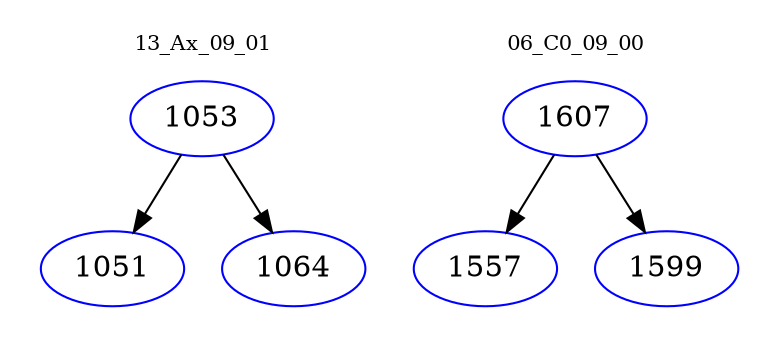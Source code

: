 digraph{
subgraph cluster_0 {
color = white
label = "13_Ax_09_01";
fontsize=10;
T0_1053 [label="1053", color="blue"]
T0_1053 -> T0_1051 [color="black"]
T0_1051 [label="1051", color="blue"]
T0_1053 -> T0_1064 [color="black"]
T0_1064 [label="1064", color="blue"]
}
subgraph cluster_1 {
color = white
label = "06_C0_09_00";
fontsize=10;
T1_1607 [label="1607", color="blue"]
T1_1607 -> T1_1557 [color="black"]
T1_1557 [label="1557", color="blue"]
T1_1607 -> T1_1599 [color="black"]
T1_1599 [label="1599", color="blue"]
}
}

